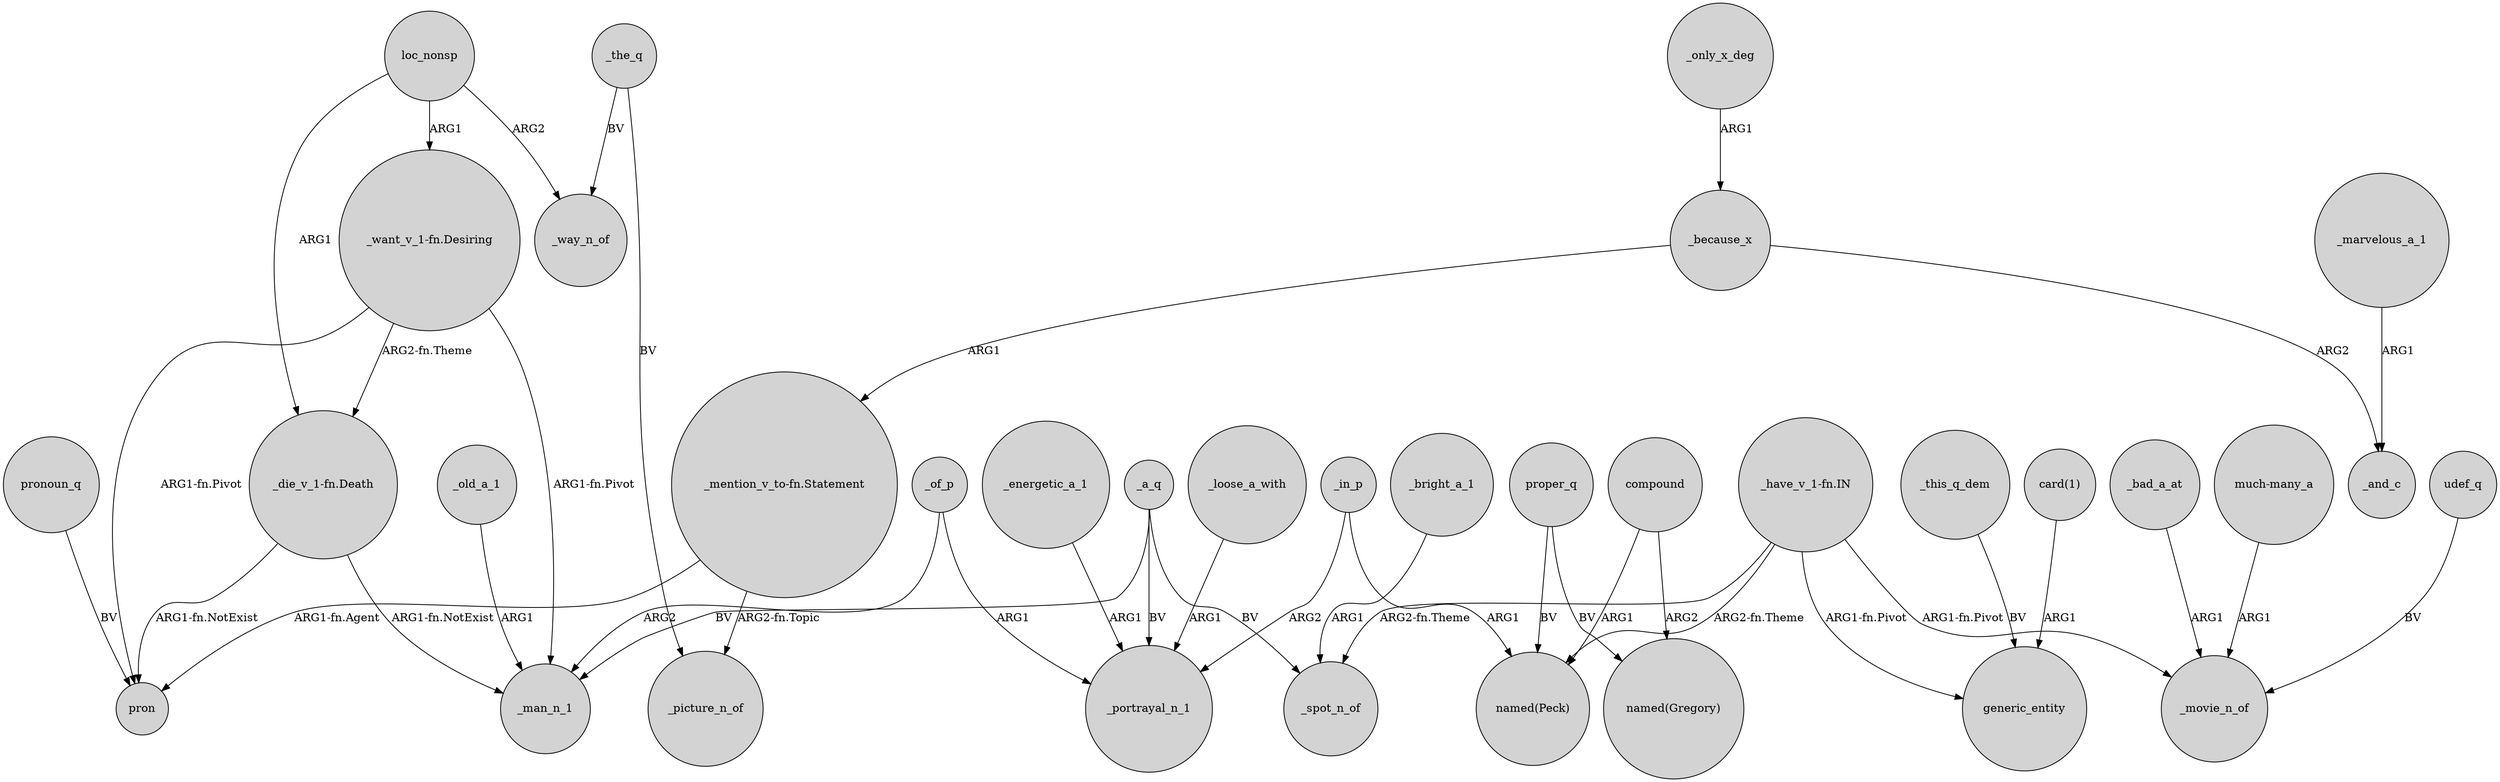 digraph {
	node [shape=circle style=filled]
	"_die_v_1-fn.Death" -> pron [label="ARG1-fn.NotExist"]
	"_want_v_1-fn.Desiring" -> _man_n_1 [label="ARG1-fn.Pivot"]
	loc_nonsp -> "_die_v_1-fn.Death" [label=ARG1]
	_only_x_deg -> _because_x [label=ARG1]
	"_have_v_1-fn.IN" -> _spot_n_of [label="ARG2-fn.Theme"]
	"_have_v_1-fn.IN" -> generic_entity [label="ARG1-fn.Pivot"]
	loc_nonsp -> "_want_v_1-fn.Desiring" [label=ARG1]
	"_mention_v_to-fn.Statement" -> pron [label="ARG1-fn.Agent"]
	"_mention_v_to-fn.Statement" -> _picture_n_of [label="ARG2-fn.Topic"]
	_in_p -> _portrayal_n_1 [label=ARG2]
	"_die_v_1-fn.Death" -> _man_n_1 [label="ARG1-fn.NotExist"]
	_old_a_1 -> _man_n_1 [label=ARG1]
	"_have_v_1-fn.IN" -> _movie_n_of [label="ARG1-fn.Pivot"]
	proper_q -> "named(Gregory)" [label=BV]
	_the_q -> _way_n_of [label=BV]
	"_want_v_1-fn.Desiring" -> pron [label="ARG1-fn.Pivot"]
	_loose_a_with -> _portrayal_n_1 [label=ARG1]
	_energetic_a_1 -> _portrayal_n_1 [label=ARG1]
	_bright_a_1 -> _spot_n_of [label=ARG1]
	_because_x -> "_mention_v_to-fn.Statement" [label=ARG1]
	_bad_a_at -> _movie_n_of [label=ARG1]
	_in_p -> "named(Peck)" [label=ARG1]
	pronoun_q -> pron [label=BV]
	loc_nonsp -> _way_n_of [label=ARG2]
	proper_q -> "named(Peck)" [label=BV]
	compound -> "named(Peck)" [label=ARG1]
	_of_p -> _portrayal_n_1 [label=ARG1]
	_this_q_dem -> generic_entity [label=BV]
	_a_q -> _spot_n_of [label=BV]
	_a_q -> _man_n_1 [label=BV]
	_of_p -> _man_n_1 [label=ARG2]
	"_have_v_1-fn.IN" -> "named(Peck)" [label="ARG2-fn.Theme"]
	"_want_v_1-fn.Desiring" -> "_die_v_1-fn.Death" [label="ARG2-fn.Theme"]
	"much-many_a" -> _movie_n_of [label=ARG1]
	_marvelous_a_1 -> _and_c [label=ARG1]
	"card(1)" -> generic_entity [label=ARG1]
	_a_q -> _portrayal_n_1 [label=BV]
	_the_q -> _picture_n_of [label=BV]
	compound -> "named(Gregory)" [label=ARG2]
	udef_q -> _movie_n_of [label=BV]
	_because_x -> _and_c [label=ARG2]
}

